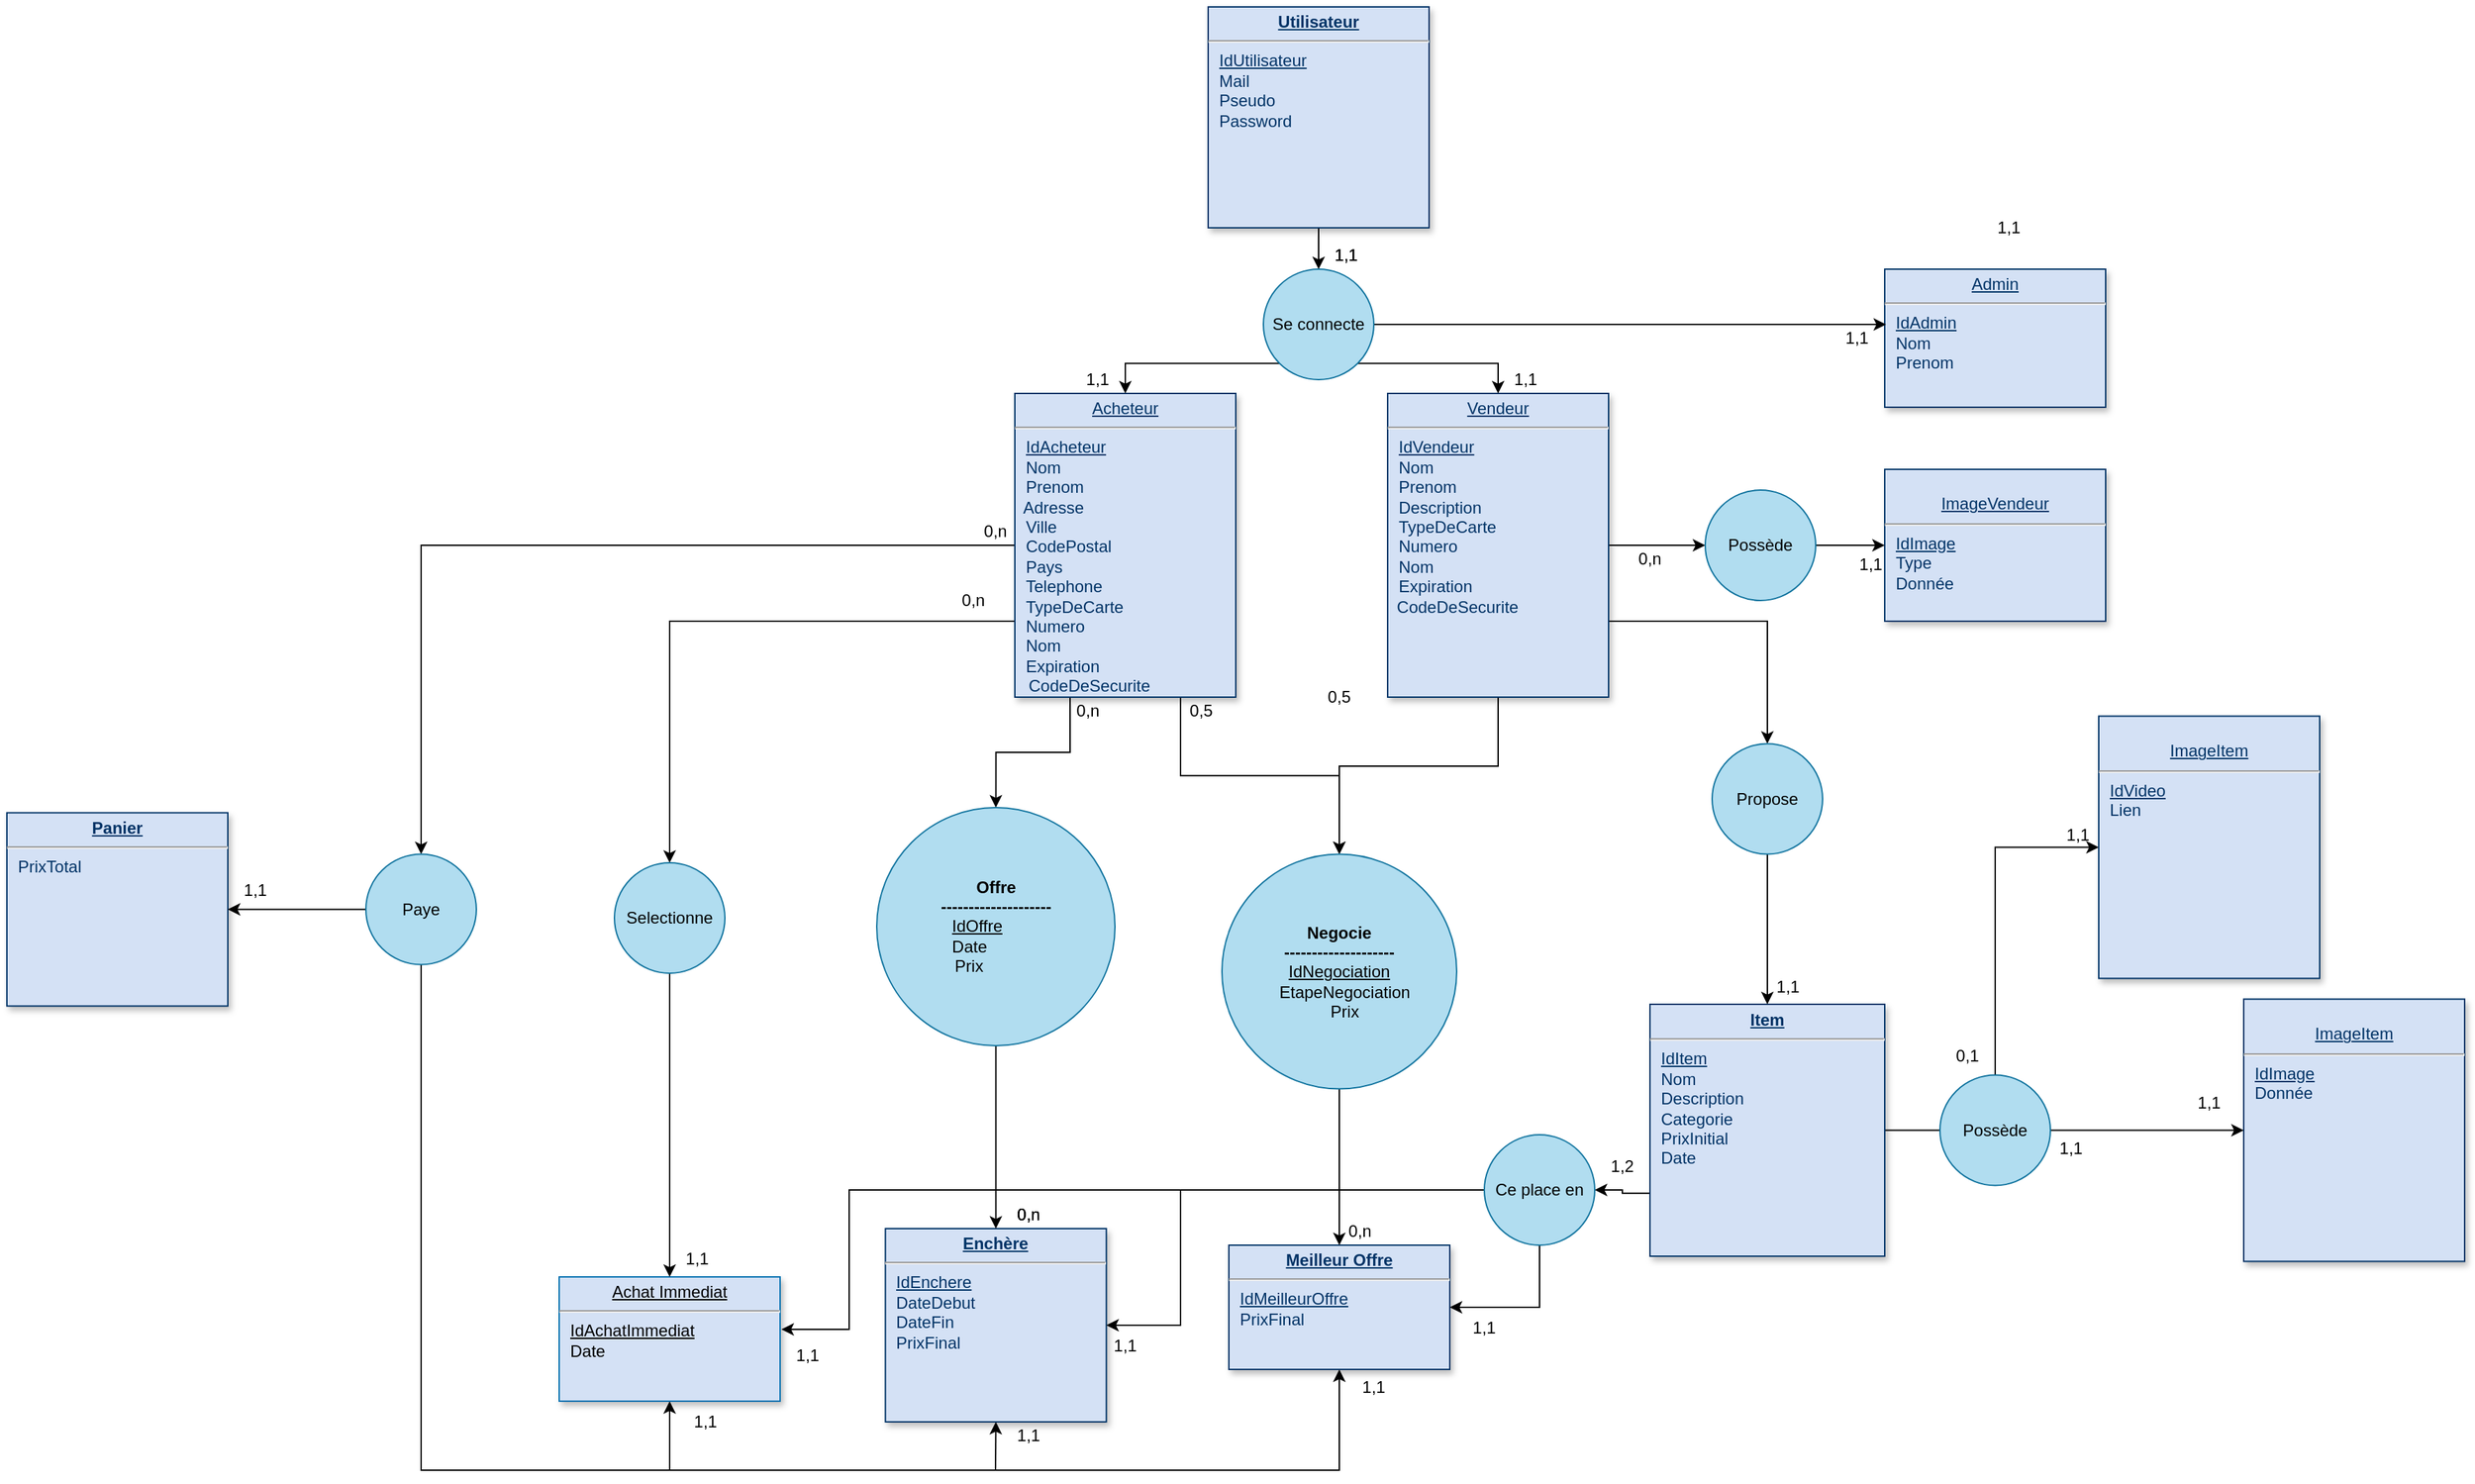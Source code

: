 <mxfile version="12.9.12" type="device"><diagram name="Page-1" id="efa7a0a1-bf9b-a30e-e6df-94a7791c09e9"><mxGraphModel dx="2842" dy="931" grid="1" gridSize="10" guides="1" tooltips="1" connect="1" arrows="1" fold="1" page="1" pageScale="1" pageWidth="1169" pageHeight="827" background="#ffffff" math="0" shadow="0"><root><mxCell id="0"/><mxCell id="1" parent="0"/><mxCell id="d1oXMXwMcRWH2-tbik4P-139" style="edgeStyle=orthogonalEdgeStyle;rounded=0;orthogonalLoop=1;jettySize=auto;html=1;exitX=1;exitY=0.5;exitDx=0;exitDy=0;fontColor=#000000;" parent="1" source="19" edge="1"><mxGeometry relative="1" as="geometry"><mxPoint x="330" y="813.75" as="targetPoint"/></mxGeometry></mxCell><mxCell id="d1oXMXwMcRWH2-tbik4P-167" style="edgeStyle=orthogonalEdgeStyle;rounded=0;orthogonalLoop=1;jettySize=auto;html=1;exitX=0;exitY=0.75;exitDx=0;exitDy=0;entryX=1;entryY=0.5;entryDx=0;entryDy=0;endArrow=classic;endFill=1;fontColor=#000000;" parent="1" source="19" target="d1oXMXwMcRWH2-tbik4P-127" edge="1"><mxGeometry relative="1" as="geometry"/></mxCell><mxCell id="19" value="&lt;p style=&quot;margin: 0px ; margin-top: 4px ; text-align: center ; text-decoration: underline&quot;&gt;&lt;strong&gt;Item&lt;/strong&gt;&lt;/p&gt;&lt;hr&gt;&lt;u&gt;&lt;/u&gt;&lt;p style=&quot;margin: 0px ; margin-left: 8px&quot;&gt;&lt;u&gt;IdItem&lt;/u&gt;&lt;br&gt;&lt;/p&gt;&lt;p style=&quot;margin: 0px ; margin-left: 8px&quot;&gt;Nom&lt;/p&gt;&lt;p style=&quot;margin: 0px ; margin-left: 8px&quot;&gt;Description&lt;/p&gt;&lt;p style=&quot;margin: 0px ; margin-left: 8px&quot;&gt;Categorie&lt;br&gt;&lt;/p&gt;&lt;p style=&quot;margin: 0px ; margin-left: 8px&quot;&gt;PrixInitial&lt;/p&gt;&lt;p style=&quot;margin: 0px ; margin-left: 8px&quot;&gt;Date&lt;/p&gt;" style="verticalAlign=top;align=left;overflow=fill;fontSize=12;fontFamily=Helvetica;html=1;strokeColor=#003366;shadow=1;fillColor=#D4E1F5;fontColor=#003366" parent="1" vertex="1"><mxGeometry x="100" y="722.5" width="170" height="182.5" as="geometry"/></mxCell><mxCell id="d1oXMXwMcRWH2-tbik4P-141" style="edgeStyle=orthogonalEdgeStyle;rounded=0;orthogonalLoop=1;jettySize=auto;html=1;exitX=0.75;exitY=1;exitDx=0;exitDy=0;entryX=0.5;entryY=0;entryDx=0;entryDy=0;fontColor=#000000;" parent="1" source="20" target="d1oXMXwMcRWH2-tbik4P-128" edge="1"><mxGeometry relative="1" as="geometry"/></mxCell><mxCell id="d1oXMXwMcRWH2-tbik4P-143" style="edgeStyle=orthogonalEdgeStyle;rounded=0;orthogonalLoop=1;jettySize=auto;html=1;exitX=0.25;exitY=1;exitDx=0;exitDy=0;entryX=0.5;entryY=0;entryDx=0;entryDy=0;fontColor=#000000;" parent="1" source="20" target="d1oXMXwMcRWH2-tbik4P-126" edge="1"><mxGeometry relative="1" as="geometry"/></mxCell><mxCell id="d1oXMXwMcRWH2-tbik4P-146" style="edgeStyle=orthogonalEdgeStyle;rounded=0;orthogonalLoop=1;jettySize=auto;html=1;exitX=0;exitY=0.75;exitDx=0;exitDy=0;entryX=0.5;entryY=0;entryDx=0;entryDy=0;fontColor=#000000;" parent="1" source="20" target="d1oXMXwMcRWH2-tbik4P-123" edge="1"><mxGeometry relative="1" as="geometry"/></mxCell><mxCell id="DVHERax3IUbPHajRXkvF-60" style="edgeStyle=orthogonalEdgeStyle;rounded=0;orthogonalLoop=1;jettySize=auto;html=1;exitX=0;exitY=0.5;exitDx=0;exitDy=0;entryX=0.5;entryY=0;entryDx=0;entryDy=0;endArrow=classic;endFill=1;" parent="1" source="20" target="DVHERax3IUbPHajRXkvF-59" edge="1"><mxGeometry relative="1" as="geometry"/></mxCell><mxCell id="20" value="&lt;p style=&quot;margin: 0px ; margin-top: 4px ; text-align: center ; text-decoration: underline&quot;&gt;Acheteur&lt;/p&gt;&lt;hr&gt;&lt;p style=&quot;margin: 0px ; margin-left: 8px&quot;&gt;&lt;u&gt;IdAcheteur&lt;/u&gt;&lt;br&gt;&lt;/p&gt;&lt;p style=&quot;margin: 0px ; margin-left: 8px&quot;&gt;Nom&lt;/p&gt;&lt;p style=&quot;margin: 0px ; margin-left: 8px&quot;&gt;Prenom&lt;/p&gt;&amp;nbsp; Adresse&lt;p style=&quot;margin: 0px ; margin-left: 8px&quot;&gt;Ville&lt;/p&gt;&lt;p style=&quot;margin: 0px ; margin-left: 8px&quot;&gt;CodePostal&lt;/p&gt;&lt;p style=&quot;margin: 0px ; margin-left: 8px&quot;&gt;Pays&lt;/p&gt;&lt;p style=&quot;margin: 0px ; margin-left: 8px&quot;&gt;Telephone&lt;/p&gt;&lt;p style=&quot;margin: 0px ; margin-left: 8px&quot;&gt;TypeDeCarte&lt;/p&gt;&lt;p style=&quot;margin: 0px ; margin-left: 8px&quot;&gt;Numero&lt;/p&gt;&lt;p style=&quot;margin: 0px ; margin-left: 8px&quot;&gt;Nom&lt;/p&gt;&lt;p style=&quot;margin: 0px ; margin-left: 8px&quot;&gt;Expiration&lt;/p&gt;&amp;nbsp;&amp;nbsp; CodeDeSecurite" style="verticalAlign=top;align=left;overflow=fill;fontSize=12;fontFamily=Helvetica;html=1;strokeColor=#003366;shadow=1;fillColor=#D4E1F5;fontColor=#003366" parent="1" vertex="1"><mxGeometry x="-360" y="280" width="160" height="220" as="geometry"/></mxCell><mxCell id="d1oXMXwMcRWH2-tbik4P-134" style="edgeStyle=orthogonalEdgeStyle;rounded=0;orthogonalLoop=1;jettySize=auto;html=1;exitX=1;exitY=0.75;exitDx=0;exitDy=0;entryX=0.5;entryY=0;entryDx=0;entryDy=0;fontColor=#000000;" parent="1" source="21" target="d1oXMXwMcRWH2-tbik4P-121" edge="1"><mxGeometry relative="1" as="geometry"/></mxCell><mxCell id="d1oXMXwMcRWH2-tbik4P-142" style="edgeStyle=orthogonalEdgeStyle;rounded=0;orthogonalLoop=1;jettySize=auto;html=1;exitX=0.5;exitY=1;exitDx=0;exitDy=0;fontColor=#000000;" parent="1" source="21" target="d1oXMXwMcRWH2-tbik4P-128" edge="1"><mxGeometry relative="1" as="geometry"><Array as="points"><mxPoint x="-10" y="550"/><mxPoint x="-125" y="550"/></Array></mxGeometry></mxCell><mxCell id="d1oXMXwMcRWH2-tbik4P-165" style="edgeStyle=orthogonalEdgeStyle;rounded=0;orthogonalLoop=1;jettySize=auto;html=1;exitX=1;exitY=0.5;exitDx=0;exitDy=0;entryX=0;entryY=0.5;entryDx=0;entryDy=0;endArrow=classic;endFill=1;fontColor=#000000;" parent="1" source="21" target="d1oXMXwMcRWH2-tbik4P-164" edge="1"><mxGeometry relative="1" as="geometry"/></mxCell><mxCell id="21" value="&lt;p style=&quot;margin: 0px ; margin-top: 4px ; text-align: center ; text-decoration: underline&quot;&gt;Vendeur&lt;/p&gt;&lt;hr&gt;&lt;p style=&quot;margin: 0px ; margin-left: 8px&quot;&gt;&lt;u&gt;IdVendeur&lt;/u&gt;&lt;br&gt;&lt;/p&gt;&lt;p style=&quot;margin: 0px ; margin-left: 8px&quot;&gt;Nom&lt;/p&gt;&lt;p style=&quot;margin: 0px ; margin-left: 8px&quot;&gt;Prenom&lt;br&gt;&lt;/p&gt;&lt;p style=&quot;margin: 0px ; margin-left: 8px&quot;&gt;Description&lt;/p&gt;&lt;p style=&quot;margin: 0px ; margin-left: 8px&quot;&gt;TypeDeCarte&lt;/p&gt;&lt;p style=&quot;margin: 0px ; margin-left: 8px&quot;&gt;Numero&lt;/p&gt;&lt;p style=&quot;margin: 0px ; margin-left: 8px&quot;&gt;Nom&lt;/p&gt;&lt;p style=&quot;margin: 0px ; margin-left: 8px&quot;&gt;Expiration&lt;/p&gt;&amp;nbsp; CodeDeSecurite&lt;p style=&quot;margin: 0px ; margin-left: 8px&quot;&gt;&lt;br&gt;&lt;/p&gt;" style="verticalAlign=top;align=left;overflow=fill;fontSize=12;fontFamily=Helvetica;html=1;strokeColor=#003366;shadow=1;fillColor=#D4E1F5;fontColor=#003366" parent="1" vertex="1"><mxGeometry x="-90" y="280" width="160" height="220" as="geometry"/></mxCell><mxCell id="d1oXMXwMcRWH2-tbik4P-150" style="edgeStyle=orthogonalEdgeStyle;rounded=0;orthogonalLoop=1;jettySize=auto;html=1;exitX=0.5;exitY=1;exitDx=0;exitDy=0;fontColor=#000000;verticalAlign=middle;endArrow=none;endFill=0;startArrow=classic;startFill=1;" parent="1" source="22" edge="1"><mxGeometry relative="1" as="geometry"><mxPoint x="-374" y="1060" as="targetPoint"/></mxGeometry></mxCell><mxCell id="22" value="&lt;p style=&quot;margin: 0px ; margin-top: 4px ; text-align: center ; text-decoration: underline&quot;&gt;&lt;strong&gt;Enchère&lt;br&gt;&lt;/strong&gt;&lt;/p&gt;&lt;hr&gt;&lt;p style=&quot;margin: 0px ; margin-left: 8px&quot;&gt;&lt;u&gt;IdEnchere&lt;/u&gt;&lt;/p&gt;&lt;p style=&quot;margin: 0px ; margin-left: 8px&quot;&gt;DateDebut&lt;/p&gt;&lt;p style=&quot;margin: 0px ; margin-left: 8px&quot;&gt;DateFin&lt;br&gt;&lt;/p&gt;&lt;p style=&quot;margin: 0px ; margin-left: 8px&quot;&gt;PrixFinal&lt;/p&gt;&lt;p style=&quot;margin: 0px ; margin-left: 8px&quot;&gt;&lt;br&gt;&lt;/p&gt;&lt;p style=&quot;margin: 0px ; margin-left: 8px&quot;&gt;&lt;br&gt;&lt;/p&gt;" style="verticalAlign=top;align=left;overflow=fill;fontSize=12;fontFamily=Helvetica;html=1;strokeColor=#003366;shadow=1;fillColor=#D4E1F5;fontColor=#003366" parent="1" vertex="1"><mxGeometry x="-453.75" y="885" width="160" height="140" as="geometry"/></mxCell><mxCell id="23" value="&lt;p style=&quot;margin: 0px ; margin-top: 4px ; text-align: center ; text-decoration: underline&quot;&gt;Admin&lt;/p&gt;&lt;hr&gt;&lt;p style=&quot;margin: 0px ; margin-left: 8px&quot;&gt;&lt;u&gt;IdAdmin&lt;/u&gt;&lt;/p&gt;&lt;p style=&quot;margin: 0px ; margin-left: 8px&quot;&gt;Nom&lt;/p&gt;&lt;p style=&quot;margin: 0px ; margin-left: 8px&quot;&gt;Prenom&lt;br&gt;&lt;/p&gt;" style="verticalAlign=top;align=left;overflow=fill;fontSize=12;fontFamily=Helvetica;html=1;strokeColor=#003366;shadow=1;fillColor=#D4E1F5;fontColor=#003366" parent="1" vertex="1"><mxGeometry x="270.0" y="190.0" width="160" height="100" as="geometry"/></mxCell><mxCell id="d1oXMXwMcRWH2-tbik4P-130" style="edgeStyle=orthogonalEdgeStyle;rounded=0;orthogonalLoop=1;jettySize=auto;html=1;exitX=0.5;exitY=1;exitDx=0;exitDy=0;entryX=0.5;entryY=0;entryDx=0;entryDy=0;fontColor=#000000;" parent="1" source="25" target="d1oXMXwMcRWH2-tbik4P-122" edge="1"><mxGeometry relative="1" as="geometry"/></mxCell><mxCell id="25" value="&lt;p style=&quot;margin: 0px ; margin-top: 4px ; text-align: center ; text-decoration: underline&quot;&gt;&lt;strong&gt;Utilisateur&lt;br&gt;&lt;/strong&gt;&lt;/p&gt;&lt;hr&gt;&lt;p style=&quot;margin: 0px ; margin-left: 8px&quot;&gt;&lt;u&gt;IdUtilisateur&lt;/u&gt;&lt;br&gt;&lt;/p&gt;&lt;p style=&quot;margin: 0px ; margin-left: 8px&quot;&gt;Mail&lt;/p&gt;&lt;p style=&quot;margin: 0px ; margin-left: 8px&quot;&gt;Pseudo&lt;br&gt;&lt;/p&gt;&lt;p style=&quot;margin: 0px ; margin-left: 8px&quot;&gt;Password&lt;/p&gt;" style="verticalAlign=top;align=left;overflow=fill;fontSize=12;fontFamily=Helvetica;html=1;strokeColor=#003366;shadow=1;fillColor=#D4E1F5;fontColor=#003366" parent="1" vertex="1"><mxGeometry x="-220" y="3.411e-13" width="160" height="160" as="geometry"/></mxCell><mxCell id="29" value="&lt;br&gt;&lt;p style=&quot;margin: 0px ; margin-top: 4px ; text-align: center ; text-decoration: underline&quot;&gt;ImageItem&lt;br&gt;&lt;/p&gt;&lt;hr&gt;&lt;p style=&quot;margin: 0px ; margin-left: 8px&quot;&gt;&lt;u&gt;IdImage&lt;/u&gt;&lt;/p&gt;&lt;p style=&quot;margin: 0px ; margin-left: 8px&quot;&gt;Donnée&lt;br&gt;&lt;/p&gt;" style="verticalAlign=top;align=left;overflow=fill;fontSize=12;fontFamily=Helvetica;html=1;strokeColor=#003366;shadow=1;fillColor=#D4E1F5;fontColor=#003366" parent="1" vertex="1"><mxGeometry x="530" y="718.75" width="160" height="190" as="geometry"/></mxCell><mxCell id="32" value="&lt;p style=&quot;margin: 0px ; margin-top: 4px ; text-align: center ; text-decoration: underline&quot;&gt;&lt;strong&gt;Panier&lt;/strong&gt;&lt;/p&gt;&lt;hr&gt;&lt;p style=&quot;margin: 0px ; margin-left: 8px&quot;&gt;PrixTotal&lt;/p&gt;&lt;p style=&quot;margin: 0px ; margin-left: 8px&quot;&gt;&lt;u&gt;&lt;br&gt;&lt;/u&gt;&lt;/p&gt;&lt;p style=&quot;margin: 0px ; margin-left: 8px&quot;&gt;&lt;u&gt;&lt;br&gt;&lt;/u&gt;&lt;/p&gt;&lt;p style=&quot;margin: 0px ; margin-left: 8px&quot;&gt;&lt;br&gt;&lt;/p&gt;&lt;p style=&quot;margin: 0px ; margin-left: 8px&quot;&gt;&lt;u&gt;&lt;br&gt;&lt;/u&gt;&lt;/p&gt;&lt;p style=&quot;margin: 0px ; margin-left: 8px&quot;&gt;&lt;u&gt;&lt;br&gt;&lt;/u&gt;&lt;/p&gt;&lt;p style=&quot;margin: 0px ; margin-left: 8px&quot;&gt;&lt;br&gt;&lt;/p&gt;" style="verticalAlign=top;align=left;overflow=fill;fontSize=12;fontFamily=Helvetica;html=1;strokeColor=#003366;shadow=1;fillColor=#D4E1F5;fontColor=#003366" parent="1" vertex="1"><mxGeometry x="-1090" y="583.75" width="160" height="140" as="geometry"/></mxCell><mxCell id="d1oXMXwMcRWH2-tbik4P-151" style="edgeStyle=orthogonalEdgeStyle;rounded=0;orthogonalLoop=1;jettySize=auto;html=1;exitX=0.5;exitY=1;exitDx=0;exitDy=0;fontColor=#000000;entryX=0.5;entryY=1;entryDx=0;entryDy=0;startArrow=classic;startFill=1;endArrow=none;endFill=0;" parent="1" source="33" edge="1" target="DVHERax3IUbPHajRXkvF-59"><mxGeometry relative="1" as="geometry"><mxPoint x="-800" y="1060" as="targetPoint"/><Array as="points"><mxPoint x="-125" y="1060"/><mxPoint x="-790" y="1060"/></Array></mxGeometry></mxCell><mxCell id="33" value="&lt;p style=&quot;margin: 0px ; margin-top: 4px ; text-align: center ; text-decoration: underline&quot;&gt;&lt;strong&gt;Meilleur Offre&lt;br&gt;&lt;/strong&gt;&lt;/p&gt;&lt;hr&gt;&lt;p style=&quot;margin: 0px ; margin-left: 8px&quot;&gt;&lt;u&gt;IdMeilleurOffre&lt;/u&gt;&lt;br&gt;&lt;/p&gt;&lt;p style=&quot;margin: 0px ; margin-left: 8px&quot;&gt;PrixFinal&lt;br&gt;&lt;/p&gt;" style="verticalAlign=top;align=left;overflow=fill;fontSize=12;fontFamily=Helvetica;html=1;strokeColor=#003366;shadow=1;fillColor=#D4E1F5;fontColor=#003366" parent="1" vertex="1"><mxGeometry x="-205" y="897.0" width="160" height="90" as="geometry"/></mxCell><mxCell id="sI8JiCOtEFymsl3es3xp-35" style="edgeStyle=orthogonalEdgeStyle;rounded=0;orthogonalLoop=1;jettySize=auto;html=1;exitX=0.5;exitY=1;exitDx=0;exitDy=0;endArrow=none;endFill=0;startArrow=classic;startFill=1;" edge="1" parent="1" source="34"><mxGeometry relative="1" as="geometry"><mxPoint x="-610" y="1060" as="targetPoint"/></mxGeometry></mxCell><mxCell id="34" value="&lt;p style=&quot;margin: 0px ; margin-top: 4px ; text-align: center ; text-decoration: underline&quot;&gt;Achat Immediat&lt;br&gt;&lt;/p&gt;&lt;hr&gt;&lt;p style=&quot;margin: 0px ; margin-left: 8px&quot;&gt;&lt;u&gt;IdAchatImmediat&lt;/u&gt;&lt;/p&gt;&lt;p style=&quot;margin: 0px ; margin-left: 8px&quot;&gt;Date&lt;br&gt;&lt;/p&gt;" style="verticalAlign=top;align=left;overflow=fill;fontSize=12;fontFamily=Helvetica;html=1;strokeColor=#006EAF;shadow=1;fillColor=#D4E1F5;fontColor=#000000;" parent="1" vertex="1"><mxGeometry x="-690" y="920.0" width="160" height="90" as="geometry"/></mxCell><mxCell id="d1oXMXwMcRWH2-tbik4P-117" value="&lt;br&gt;&lt;p style=&quot;margin: 0px ; margin-top: 4px ; text-align: center ; text-decoration: underline&quot;&gt;ImageVendeur&lt;br&gt;&lt;/p&gt;&lt;hr&gt;&lt;p style=&quot;margin: 0px ; margin-left: 8px&quot;&gt;&lt;u&gt;IdImage&lt;/u&gt;&lt;br&gt;&lt;/p&gt;&lt;p style=&quot;margin: 0px ; margin-left: 8px&quot;&gt;Type&lt;u&gt;&lt;br&gt;&lt;/u&gt;&lt;/p&gt;&lt;p style=&quot;margin: 0px ; margin-left: 8px&quot;&gt;Donnée&lt;br&gt;&lt;/p&gt;" style="verticalAlign=top;align=left;overflow=fill;fontSize=12;fontFamily=Helvetica;html=1;strokeColor=#003366;shadow=1;fillColor=#D4E1F5;fontColor=#003366" parent="1" vertex="1"><mxGeometry x="270" y="335" width="160" height="110" as="geometry"/></mxCell><mxCell id="DVHERax3IUbPHajRXkvF-55" style="edgeStyle=orthogonalEdgeStyle;rounded=0;orthogonalLoop=1;jettySize=auto;html=1;exitX=0.5;exitY=1;exitDx=0;exitDy=0;entryX=0.5;entryY=0;entryDx=0;entryDy=0;endArrow=classic;endFill=1;" parent="1" source="d1oXMXwMcRWH2-tbik4P-121" target="19" edge="1"><mxGeometry relative="1" as="geometry"/></mxCell><mxCell id="d1oXMXwMcRWH2-tbik4P-121" value="Propose" style="ellipse;whiteSpace=wrap;html=1;aspect=fixed;fillColor=#b1ddf0;strokeColor=#10739e;" parent="1" vertex="1"><mxGeometry x="145" y="533.75" width="80" height="80" as="geometry"/></mxCell><mxCell id="d1oXMXwMcRWH2-tbik4P-131" style="edgeStyle=orthogonalEdgeStyle;rounded=0;orthogonalLoop=1;jettySize=auto;html=1;exitX=1;exitY=1;exitDx=0;exitDy=0;entryX=0.5;entryY=0;entryDx=0;entryDy=0;fontColor=#000000;" parent="1" source="d1oXMXwMcRWH2-tbik4P-122" target="21" edge="1"><mxGeometry relative="1" as="geometry"/></mxCell><mxCell id="d1oXMXwMcRWH2-tbik4P-132" style="edgeStyle=orthogonalEdgeStyle;rounded=0;orthogonalLoop=1;jettySize=auto;html=1;exitX=0;exitY=1;exitDx=0;exitDy=0;entryX=0.5;entryY=0;entryDx=0;entryDy=0;fontColor=#000000;" parent="1" source="d1oXMXwMcRWH2-tbik4P-122" target="20" edge="1"><mxGeometry relative="1" as="geometry"/></mxCell><mxCell id="DVHERax3IUbPHajRXkvF-56" style="edgeStyle=orthogonalEdgeStyle;rounded=0;orthogonalLoop=1;jettySize=auto;html=1;exitX=1;exitY=0.5;exitDx=0;exitDy=0;entryX=0.006;entryY=0.4;entryDx=0;entryDy=0;entryPerimeter=0;endArrow=classic;endFill=1;" parent="1" source="d1oXMXwMcRWH2-tbik4P-122" target="23" edge="1"><mxGeometry relative="1" as="geometry"/></mxCell><mxCell id="d1oXMXwMcRWH2-tbik4P-122" value="Se connecte" style="ellipse;whiteSpace=wrap;html=1;aspect=fixed;fillColor=#b1ddf0;strokeColor=#10739e;" parent="1" vertex="1"><mxGeometry x="-180" y="190" width="80" height="80" as="geometry"/></mxCell><mxCell id="d1oXMXwMcRWH2-tbik4P-147" style="edgeStyle=orthogonalEdgeStyle;rounded=0;orthogonalLoop=1;jettySize=auto;html=1;exitX=0.5;exitY=1;exitDx=0;exitDy=0;entryX=0.5;entryY=0;entryDx=0;entryDy=0;fontColor=#000000;" parent="1" source="d1oXMXwMcRWH2-tbik4P-123" target="34" edge="1"><mxGeometry relative="1" as="geometry"/></mxCell><mxCell id="d1oXMXwMcRWH2-tbik4P-123" value="Selectionne" style="ellipse;whiteSpace=wrap;html=1;aspect=fixed;fillColor=#b1ddf0;strokeColor=#10739e;" parent="1" vertex="1"><mxGeometry x="-650" y="620" width="80" height="80" as="geometry"/></mxCell><mxCell id="d1oXMXwMcRWH2-tbik4P-140" style="edgeStyle=orthogonalEdgeStyle;rounded=0;orthogonalLoop=1;jettySize=auto;html=1;exitX=1;exitY=0.5;exitDx=0;exitDy=0;entryX=0;entryY=0.5;entryDx=0;entryDy=0;fontColor=#000000;" parent="1" source="d1oXMXwMcRWH2-tbik4P-125" target="29" edge="1"><mxGeometry relative="1" as="geometry"/></mxCell><mxCell id="sI8JiCOtEFymsl3es3xp-41" style="edgeStyle=orthogonalEdgeStyle;rounded=0;orthogonalLoop=1;jettySize=auto;html=1;exitX=0.5;exitY=0;exitDx=0;exitDy=0;entryX=0;entryY=0.5;entryDx=0;entryDy=0;startArrow=none;startFill=0;endArrow=classic;endFill=1;" edge="1" parent="1" source="d1oXMXwMcRWH2-tbik4P-125" target="sI8JiCOtEFymsl3es3xp-40"><mxGeometry relative="1" as="geometry"/></mxCell><mxCell id="d1oXMXwMcRWH2-tbik4P-125" value="Possède" style="ellipse;whiteSpace=wrap;html=1;aspect=fixed;fillColor=#b1ddf0;strokeColor=#10739e;" parent="1" vertex="1"><mxGeometry x="310" y="773.75" width="80" height="80" as="geometry"/></mxCell><mxCell id="d1oXMXwMcRWH2-tbik4P-144" style="edgeStyle=orthogonalEdgeStyle;rounded=0;orthogonalLoop=1;jettySize=auto;html=1;exitX=0.5;exitY=1;exitDx=0;exitDy=0;entryX=0.5;entryY=0;entryDx=0;entryDy=0;fontColor=#000000;" parent="1" source="d1oXMXwMcRWH2-tbik4P-126" target="22" edge="1"><mxGeometry relative="1" as="geometry"><mxPoint x="-373.75" y="822.5" as="sourcePoint"/></mxGeometry></mxCell><mxCell id="d1oXMXwMcRWH2-tbik4P-126" value="&lt;div&gt;&lt;strong&gt;Offre&lt;/strong&gt;&lt;/div&gt;&lt;div&gt;&lt;strong&gt;--------------------&lt;/strong&gt;&lt;br&gt;&lt;p style=&quot;margin: 0px ; margin-left: 8px&quot; align=&quot;left&quot;&gt;&lt;u&gt;IdOffre&lt;/u&gt;&lt;br&gt;&lt;/p&gt;&lt;p style=&quot;margin: 0px ; margin-left: 8px&quot; align=&quot;left&quot;&gt;Date&lt;/p&gt;&lt;div align=&quot;left&quot;&gt;&amp;nbsp;&amp;nbsp; Prix&lt;strong&gt;&lt;/strong&gt;&lt;/div&gt;&lt;/div&gt;" style="ellipse;whiteSpace=wrap;html=1;aspect=fixed;fillColor=#b1ddf0;strokeColor=#10739e;" parent="1" vertex="1"><mxGeometry x="-460" y="580" width="172.5" height="172.5" as="geometry"/></mxCell><mxCell id="d1oXMXwMcRWH2-tbik4P-171" style="edgeStyle=orthogonalEdgeStyle;rounded=0;orthogonalLoop=1;jettySize=auto;html=1;exitX=0.5;exitY=1;exitDx=0;exitDy=0;entryX=1;entryY=0.5;entryDx=0;entryDy=0;endArrow=classic;endFill=1;fontColor=#000000;" parent="1" source="d1oXMXwMcRWH2-tbik4P-127" target="33" edge="1"><mxGeometry relative="1" as="geometry"/></mxCell><mxCell id="d1oXMXwMcRWH2-tbik4P-172" style="edgeStyle=orthogonalEdgeStyle;rounded=0;orthogonalLoop=1;jettySize=auto;html=1;exitX=0;exitY=0.5;exitDx=0;exitDy=0;entryX=1;entryY=0.5;entryDx=0;entryDy=0;endArrow=classic;endFill=1;fontColor=#000000;" parent="1" source="d1oXMXwMcRWH2-tbik4P-127" target="22" edge="1"><mxGeometry relative="1" as="geometry"><Array as="points"><mxPoint x="-240" y="857"/><mxPoint x="-240" y="955"/></Array></mxGeometry></mxCell><mxCell id="DVHERax3IUbPHajRXkvF-46" style="edgeStyle=orthogonalEdgeStyle;rounded=0;orthogonalLoop=1;jettySize=auto;html=1;exitX=0;exitY=0.5;exitDx=0;exitDy=0;entryX=1.006;entryY=0.422;entryDx=0;entryDy=0;entryPerimeter=0;endArrow=classic;endFill=1;" parent="1" source="d1oXMXwMcRWH2-tbik4P-127" target="34" edge="1"><mxGeometry relative="1" as="geometry"><Array as="points"><mxPoint x="-480" y="857"/><mxPoint x="-480" y="958"/></Array></mxGeometry></mxCell><mxCell id="d1oXMXwMcRWH2-tbik4P-127" value="Ce place en" style="ellipse;whiteSpace=wrap;html=1;aspect=fixed;fillColor=#b1ddf0;strokeColor=#10739e;" parent="1" vertex="1"><mxGeometry x="-20" y="817" width="80" height="80" as="geometry"/></mxCell><mxCell id="d1oXMXwMcRWH2-tbik4P-145" style="edgeStyle=orthogonalEdgeStyle;rounded=0;orthogonalLoop=1;jettySize=auto;html=1;exitX=0.5;exitY=1;exitDx=0;exitDy=0;entryX=0.5;entryY=0;entryDx=0;entryDy=0;fontColor=#000000;" parent="1" source="d1oXMXwMcRWH2-tbik4P-128" target="33" edge="1"><mxGeometry relative="1" as="geometry"><mxPoint x="-125" y="830" as="sourcePoint"/></mxGeometry></mxCell><mxCell id="d1oXMXwMcRWH2-tbik4P-128" value="&lt;div&gt;&lt;strong&gt;Negocie&lt;/strong&gt;&lt;/div&gt;&lt;div&gt;&lt;strong&gt;--------------------&lt;/strong&gt;&lt;u&gt;&lt;br&gt;&lt;/u&gt;&lt;/div&gt;&lt;div&gt;&lt;u&gt;IdNegociation&lt;/u&gt;&lt;br&gt;&lt;p style=&quot;margin: 0px ; margin-left: 8px&quot;&gt;EtapeNegociation&lt;/p&gt;&lt;p style=&quot;margin: 0px ; margin-left: 8px&quot;&gt;Prix&lt;/p&gt;&lt;strong&gt;&lt;/strong&gt;&lt;/div&gt;" style="ellipse;whiteSpace=wrap;html=1;aspect=fixed;fillColor=#b1ddf0;strokeColor=#10739e;" parent="1" vertex="1"><mxGeometry x="-210" y="613.75" width="170" height="170" as="geometry"/></mxCell><mxCell id="d1oXMXwMcRWH2-tbik4P-166" style="edgeStyle=orthogonalEdgeStyle;rounded=0;orthogonalLoop=1;jettySize=auto;html=1;exitX=1;exitY=0.5;exitDx=0;exitDy=0;entryX=0;entryY=0.5;entryDx=0;entryDy=0;endArrow=classic;endFill=1;fontColor=#000000;" parent="1" source="d1oXMXwMcRWH2-tbik4P-164" target="d1oXMXwMcRWH2-tbik4P-117" edge="1"><mxGeometry relative="1" as="geometry"/></mxCell><mxCell id="d1oXMXwMcRWH2-tbik4P-164" value="Possède" style="ellipse;whiteSpace=wrap;html=1;aspect=fixed;fillColor=#b1ddf0;strokeColor=#10739e;" parent="1" vertex="1"><mxGeometry x="140" y="350" width="80" height="80" as="geometry"/></mxCell><mxCell id="d1oXMXwMcRWH2-tbik4P-186" value="0,n" style="text;html=1;strokeColor=none;fillColor=none;align=center;verticalAlign=middle;whiteSpace=wrap;rounded=0;fontColor=#000000;" parent="1" vertex="1"><mxGeometry x="-327.5" y="500" width="40" height="20" as="geometry"/></mxCell><mxCell id="d1oXMXwMcRWH2-tbik4P-188" value="0,5" style="text;html=1;strokeColor=none;fillColor=none;align=center;verticalAlign=middle;whiteSpace=wrap;rounded=0;fontColor=#000000;" parent="1" vertex="1"><mxGeometry x="-245" y="500" width="40" height="20" as="geometry"/></mxCell><mxCell id="d1oXMXwMcRWH2-tbik4P-189" value="0,5" style="text;html=1;strokeColor=none;fillColor=none;align=center;verticalAlign=middle;whiteSpace=wrap;rounded=0;fontColor=#000000;" parent="1" vertex="1"><mxGeometry x="-145" y="490" width="40" height="20" as="geometry"/></mxCell><mxCell id="d1oXMXwMcRWH2-tbik4P-190" value="0,n" style="text;html=1;strokeColor=none;fillColor=none;align=center;verticalAlign=middle;whiteSpace=wrap;rounded=0;fontColor=#000000;" parent="1" vertex="1"><mxGeometry x="80" y="390" width="40" height="20" as="geometry"/></mxCell><mxCell id="d1oXMXwMcRWH2-tbik4P-195" value="1,1" style="text;html=1;strokeColor=none;fillColor=none;align=center;verticalAlign=middle;whiteSpace=wrap;rounded=0;fontColor=#000000;" parent="1" vertex="1"><mxGeometry x="-610" y="897" width="40" height="20" as="geometry"/></mxCell><mxCell id="d1oXMXwMcRWH2-tbik4P-196" value="0,n" style="text;html=1;strokeColor=none;fillColor=none;align=center;verticalAlign=middle;whiteSpace=wrap;rounded=0;fontColor=#000000;" parent="1" vertex="1"><mxGeometry x="-370" y="865" width="40" height="20" as="geometry"/></mxCell><mxCell id="d1oXMXwMcRWH2-tbik4P-197" value="0,n" style="text;html=1;strokeColor=none;fillColor=none;align=center;verticalAlign=middle;whiteSpace=wrap;rounded=0;fontColor=#000000;" parent="1" vertex="1"><mxGeometry x="-370" y="865" width="40" height="20" as="geometry"/></mxCell><mxCell id="d1oXMXwMcRWH2-tbik4P-199" value="0,n" style="text;html=1;strokeColor=none;fillColor=none;align=center;verticalAlign=middle;whiteSpace=wrap;rounded=0;fontColor=#000000;" parent="1" vertex="1"><mxGeometry x="-370" y="865" width="40" height="20" as="geometry"/></mxCell><mxCell id="d1oXMXwMcRWH2-tbik4P-201" value="1,1" style="text;html=1;strokeColor=none;fillColor=none;align=center;verticalAlign=middle;whiteSpace=wrap;rounded=0;fontColor=#000000;" parent="1" vertex="1"><mxGeometry x="-530" y="967" width="40" height="20" as="geometry"/></mxCell><mxCell id="d1oXMXwMcRWH2-tbik4P-202" value="1,1" style="text;html=1;strokeColor=none;fillColor=none;align=center;verticalAlign=middle;whiteSpace=wrap;rounded=0;fontColor=#000000;" parent="1" vertex="1"><mxGeometry x="-300" y="960" width="40" height="20" as="geometry"/></mxCell><mxCell id="d1oXMXwMcRWH2-tbik4P-203" value="1,1" style="text;html=1;strokeColor=none;fillColor=none;align=center;verticalAlign=middle;whiteSpace=wrap;rounded=0;fontColor=#000000;" parent="1" vertex="1"><mxGeometry x="-40" y="947" width="40" height="20" as="geometry"/></mxCell><mxCell id="d1oXMXwMcRWH2-tbik4P-204" value="1,2" style="text;html=1;strokeColor=none;fillColor=none;align=center;verticalAlign=middle;whiteSpace=wrap;rounded=0;fontColor=#000000;" parent="1" vertex="1"><mxGeometry x="60" y="830" width="40" height="20" as="geometry"/></mxCell><mxCell id="d1oXMXwMcRWH2-tbik4P-205" value="1,1" style="text;html=1;strokeColor=none;fillColor=none;align=center;verticalAlign=middle;whiteSpace=wrap;rounded=0;fontColor=#000000;" parent="1" vertex="1"><mxGeometry x="190" y="700" width="20" height="20" as="geometry"/></mxCell><mxCell id="d1oXMXwMcRWH2-tbik4P-208" value="1,1" style="text;html=1;strokeColor=none;fillColor=none;align=center;verticalAlign=middle;whiteSpace=wrap;rounded=0;fontColor=#000000;" parent="1" vertex="1"><mxGeometry x="385" y="817" width="40" height="20" as="geometry"/></mxCell><mxCell id="d1oXMXwMcRWH2-tbik4P-209" value="1,1" style="text;html=1;strokeColor=none;fillColor=none;align=center;verticalAlign=middle;whiteSpace=wrap;rounded=0;fontColor=#000000;" parent="1" vertex="1"><mxGeometry x="230" y="230" width="40" height="20" as="geometry"/></mxCell><mxCell id="d1oXMXwMcRWH2-tbik4P-210" value="1,1" style="text;html=1;strokeColor=none;fillColor=none;align=center;verticalAlign=middle;whiteSpace=wrap;rounded=0;fontColor=#000000;" parent="1" vertex="1"><mxGeometry x="240" y="394" width="40" height="20" as="geometry"/></mxCell><mxCell id="d1oXMXwMcRWH2-tbik4P-211" value="1,1" style="text;html=1;strokeColor=none;fillColor=none;align=center;verticalAlign=middle;whiteSpace=wrap;rounded=0;fontColor=#000000;" parent="1" vertex="1"><mxGeometry x="-140" y="170" width="40" height="20" as="geometry"/></mxCell><mxCell id="d1oXMXwMcRWH2-tbik4P-212" value="1,1" style="text;html=1;strokeColor=none;fillColor=none;align=center;verticalAlign=middle;whiteSpace=wrap;rounded=0;fontColor=#000000;" parent="1" vertex="1"><mxGeometry x="-140" y="170" width="40" height="20" as="geometry"/></mxCell><mxCell id="d1oXMXwMcRWH2-tbik4P-214" value="1,1" style="text;html=1;strokeColor=none;fillColor=none;align=center;verticalAlign=middle;whiteSpace=wrap;rounded=0;fontColor=#000000;" parent="1" vertex="1"><mxGeometry x="-10" y="260" width="40" height="20" as="geometry"/></mxCell><mxCell id="d1oXMXwMcRWH2-tbik4P-215" value="1,1" style="text;html=1;strokeColor=none;fillColor=none;align=center;verticalAlign=middle;whiteSpace=wrap;rounded=0;fontColor=#000000;" parent="1" vertex="1"><mxGeometry x="-320" y="260" width="40" height="20" as="geometry"/></mxCell><mxCell id="d1oXMXwMcRWH2-tbik4P-216" value="0,n" style="text;html=1;strokeColor=none;fillColor=none;align=center;verticalAlign=middle;whiteSpace=wrap;rounded=0;fontColor=#000000;" parent="1" vertex="1"><mxGeometry x="-130" y="877" width="40" height="20" as="geometry"/></mxCell><mxCell id="DVHERax3IUbPHajRXkvF-39" value="1,1" style="text;html=1;strokeColor=none;fillColor=none;align=center;verticalAlign=middle;whiteSpace=wrap;rounded=0;fontColor=#000000;" parent="1" vertex="1"><mxGeometry x="-604" y="1015" width="40" height="20" as="geometry"/></mxCell><mxCell id="DVHERax3IUbPHajRXkvF-40" value="1,1" style="text;html=1;strokeColor=none;fillColor=none;align=center;verticalAlign=middle;whiteSpace=wrap;rounded=0;fontColor=#000000;" parent="1" vertex="1"><mxGeometry x="-370" y="1025" width="40" height="20" as="geometry"/></mxCell><mxCell id="DVHERax3IUbPHajRXkvF-41" value="1,1" style="text;html=1;strokeColor=none;fillColor=none;align=center;verticalAlign=middle;whiteSpace=wrap;rounded=0;fontColor=#000000;" parent="1" vertex="1"><mxGeometry x="-120" y="990" width="40" height="20" as="geometry"/></mxCell><mxCell id="DVHERax3IUbPHajRXkvF-42" value="1,1" style="text;html=1;strokeColor=none;fillColor=none;align=center;verticalAlign=middle;whiteSpace=wrap;rounded=0;fontColor=#000000;" parent="1" vertex="1"><mxGeometry x="340" y="150" width="40" height="20" as="geometry"/></mxCell><mxCell id="DVHERax3IUbPHajRXkvF-53" value="&lt;div&gt;0,n&lt;/div&gt;" style="text;html=1;strokeColor=none;fillColor=none;align=center;verticalAlign=middle;whiteSpace=wrap;rounded=0;" parent="1" vertex="1"><mxGeometry x="-410" y="420" width="40" height="20" as="geometry"/></mxCell><mxCell id="sI8JiCOtEFymsl3es3xp-36" style="edgeStyle=orthogonalEdgeStyle;rounded=0;orthogonalLoop=1;jettySize=auto;html=1;exitX=0;exitY=0.5;exitDx=0;exitDy=0;entryX=1;entryY=0.5;entryDx=0;entryDy=0;endArrow=classic;endFill=1;" edge="1" parent="1" source="DVHERax3IUbPHajRXkvF-59" target="32"><mxGeometry relative="1" as="geometry"/></mxCell><mxCell id="DVHERax3IUbPHajRXkvF-59" value="Paye" style="ellipse;whiteSpace=wrap;html=1;aspect=fixed;fillColor=#b1ddf0;strokeColor=#10739e;" parent="1" vertex="1"><mxGeometry x="-830" y="613.75" width="80" height="80" as="geometry"/></mxCell><mxCell id="sI8JiCOtEFymsl3es3xp-37" value="&lt;div&gt;0,n&lt;/div&gt;" style="text;html=1;strokeColor=none;fillColor=none;align=center;verticalAlign=middle;whiteSpace=wrap;rounded=0;" vertex="1" parent="1"><mxGeometry x="-393.75" y="370" width="40" height="20" as="geometry"/></mxCell><mxCell id="sI8JiCOtEFymsl3es3xp-38" value="1,1" style="text;html=1;strokeColor=none;fillColor=none;align=center;verticalAlign=middle;whiteSpace=wrap;rounded=0;fontColor=#000000;" vertex="1" parent="1"><mxGeometry x="-930" y="630" width="40" height="20" as="geometry"/></mxCell><mxCell id="sI8JiCOtEFymsl3es3xp-40" value="&lt;br&gt;&lt;p style=&quot;margin: 0px ; margin-top: 4px ; text-align: center ; text-decoration: underline&quot;&gt;ImageItem&lt;br&gt;&lt;/p&gt;&lt;hr&gt;&lt;p style=&quot;margin: 0px ; margin-left: 8px&quot;&gt;&lt;u&gt;IdVideo&lt;/u&gt;&lt;/p&gt;&lt;p style=&quot;margin: 0px ; margin-left: 8px&quot;&gt;Lien&lt;br&gt;&lt;/p&gt;" style="verticalAlign=top;align=left;overflow=fill;fontSize=12;fontFamily=Helvetica;html=1;strokeColor=#003366;shadow=1;fillColor=#D4E1F5;fontColor=#003366" vertex="1" parent="1"><mxGeometry x="425" y="513.75" width="160" height="190" as="geometry"/></mxCell><mxCell id="sI8JiCOtEFymsl3es3xp-44" value="1,1" style="text;html=1;strokeColor=none;fillColor=none;align=center;verticalAlign=middle;whiteSpace=wrap;rounded=0;fontColor=#000000;" vertex="1" parent="1"><mxGeometry x="495" y="783.75" width="20" height="20" as="geometry"/></mxCell><mxCell id="sI8JiCOtEFymsl3es3xp-45" value="1,1" style="text;html=1;strokeColor=none;fillColor=none;align=center;verticalAlign=middle;whiteSpace=wrap;rounded=0;fontColor=#000000;" vertex="1" parent="1"><mxGeometry x="400" y="590" width="20" height="20" as="geometry"/></mxCell><mxCell id="sI8JiCOtEFymsl3es3xp-49" value="&lt;div&gt;0,1&lt;/div&gt;" style="text;html=1;strokeColor=none;fillColor=none;align=center;verticalAlign=middle;whiteSpace=wrap;rounded=0;fontColor=#000000;" vertex="1" parent="1"><mxGeometry x="310" y="750" width="40" height="20" as="geometry"/></mxCell></root></mxGraphModel></diagram></mxfile>